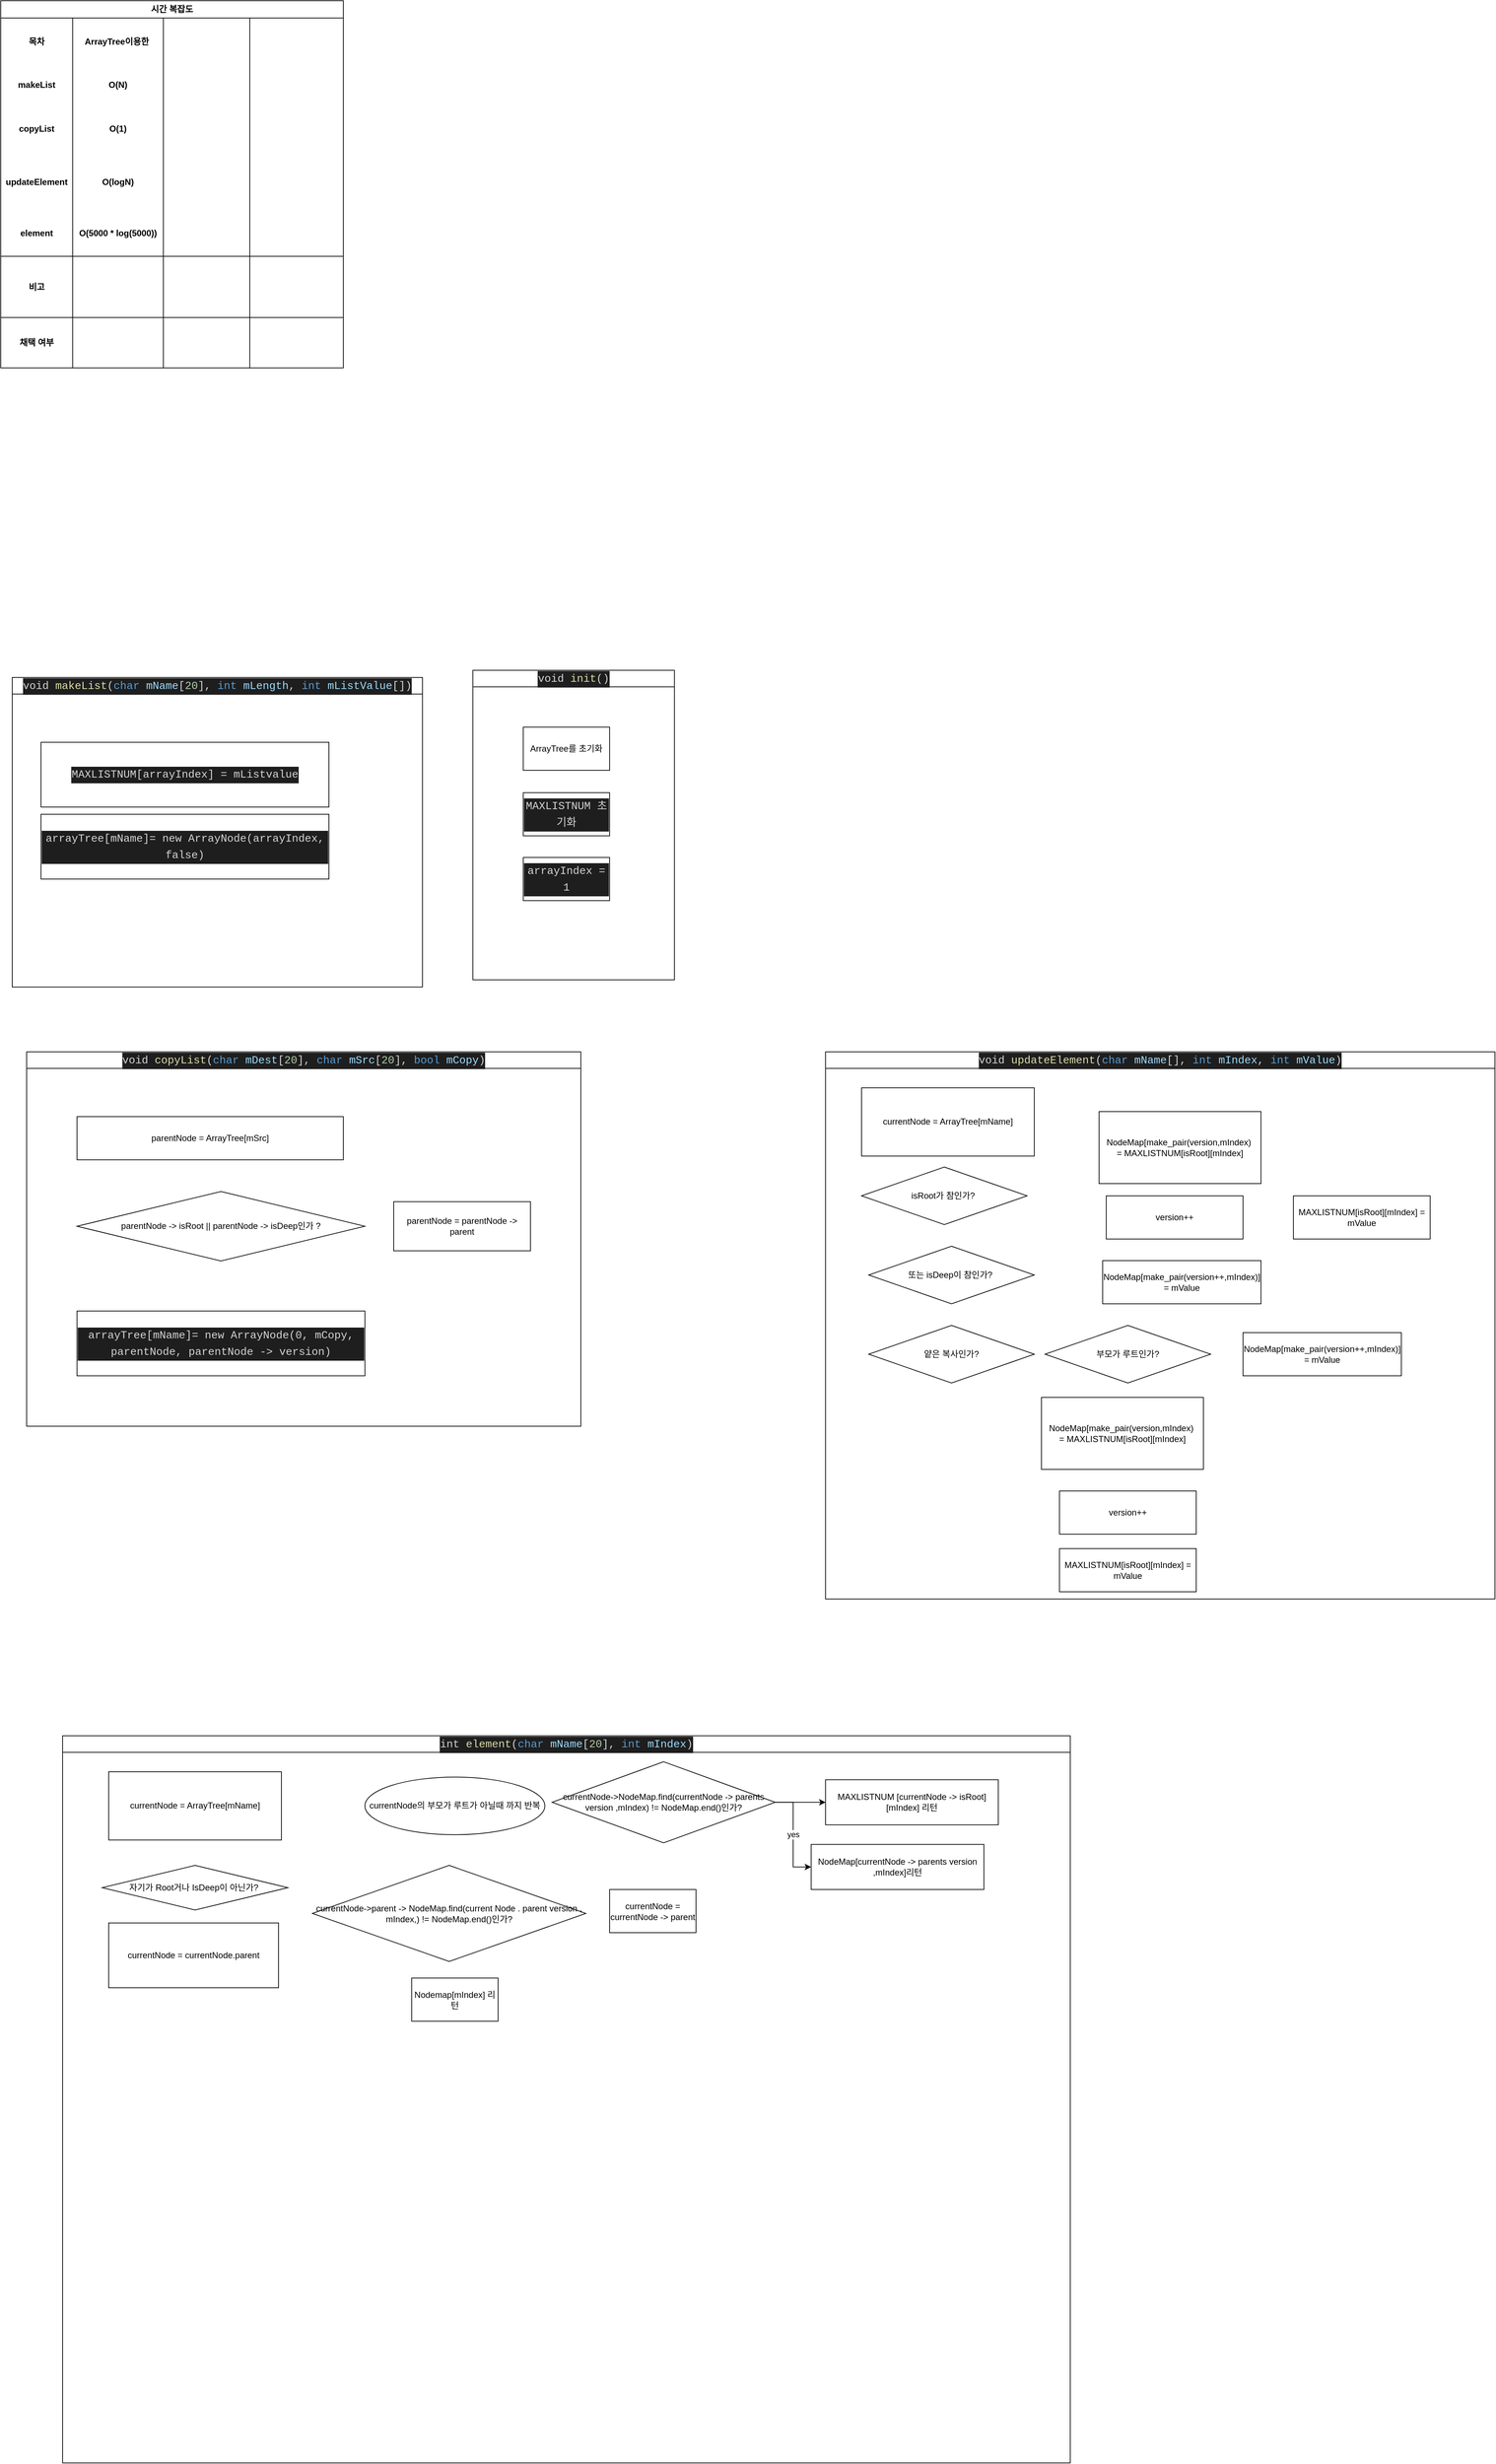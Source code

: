 <mxfile version="22.1.11" type="device">
  <diagram name="페이지-1" id="GTsRmtKWm5ZT1RNgByTL">
    <mxGraphModel dx="1573" dy="951" grid="1" gridSize="10" guides="1" tooltips="1" connect="1" arrows="1" fold="1" page="1" pageScale="1" pageWidth="827" pageHeight="1169" math="0" shadow="0">
      <root>
        <mxCell id="0" />
        <mxCell id="1" parent="0" />
        <mxCell id="srJuSDV8aW2NcNp-gW_o-14" value="시간 복잡도" style="shape=table;startSize=24;container=1;collapsible=1;childLayout=tableLayout;fixedRows=3;rowLines=0;fontStyle=1;align=center;resizeLast=1;html=1;whiteSpace=wrap;" vertex="1" parent="1">
          <mxGeometry x="14" y="100" width="476" height="510.05" as="geometry" />
        </mxCell>
        <mxCell id="srJuSDV8aW2NcNp-gW_o-15" style="shape=tableRow;horizontal=0;startSize=0;swimlaneHead=0;swimlaneBody=0;fillColor=none;collapsible=0;dropTarget=0;points=[[0,0.5],[1,0.5]];portConstraint=eastwest;top=0;left=0;right=0;bottom=0;html=1;align=center;" vertex="1" parent="srJuSDV8aW2NcNp-gW_o-14">
          <mxGeometry y="24" width="476" height="66" as="geometry" />
        </mxCell>
        <mxCell id="srJuSDV8aW2NcNp-gW_o-16" value="목차" style="shape=partialRectangle;connectable=0;fillColor=none;top=0;left=0;bottom=0;right=0;fontStyle=1;overflow=hidden;html=1;whiteSpace=wrap;align=center;" vertex="1" parent="srJuSDV8aW2NcNp-gW_o-15">
          <mxGeometry width="100" height="66" as="geometry">
            <mxRectangle width="100" height="66" as="alternateBounds" />
          </mxGeometry>
        </mxCell>
        <mxCell id="srJuSDV8aW2NcNp-gW_o-17" value="ArrayTree이용한&amp;nbsp;" style="shape=partialRectangle;connectable=0;fillColor=none;top=0;left=0;bottom=0;right=0;fontStyle=1;overflow=hidden;html=1;whiteSpace=wrap;align=center;" vertex="1" parent="srJuSDV8aW2NcNp-gW_o-15">
          <mxGeometry x="100" width="126" height="66" as="geometry">
            <mxRectangle width="126" height="66" as="alternateBounds" />
          </mxGeometry>
        </mxCell>
        <mxCell id="srJuSDV8aW2NcNp-gW_o-18" value="" style="shape=partialRectangle;connectable=0;fillColor=none;top=0;left=0;bottom=0;right=0;align=center;spacingLeft=6;fontStyle=5;overflow=hidden;html=1;whiteSpace=wrap;" vertex="1" parent="srJuSDV8aW2NcNp-gW_o-15">
          <mxGeometry x="226" width="120" height="66" as="geometry">
            <mxRectangle width="120" height="66" as="alternateBounds" />
          </mxGeometry>
        </mxCell>
        <mxCell id="srJuSDV8aW2NcNp-gW_o-19" value="" style="shape=partialRectangle;connectable=0;fillColor=none;top=0;left=0;bottom=0;right=0;align=center;spacingLeft=6;fontStyle=5;overflow=hidden;html=1;whiteSpace=wrap;" vertex="1" parent="srJuSDV8aW2NcNp-gW_o-15">
          <mxGeometry x="346" width="130" height="66" as="geometry">
            <mxRectangle width="130" height="66" as="alternateBounds" />
          </mxGeometry>
        </mxCell>
        <mxCell id="srJuSDV8aW2NcNp-gW_o-24" style="shape=tableRow;horizontal=0;startSize=0;swimlaneHead=0;swimlaneBody=0;fillColor=none;collapsible=0;dropTarget=0;points=[[0,0.5],[1,0.5]];portConstraint=eastwest;top=0;left=0;right=0;bottom=0;html=1;align=center;" vertex="1" parent="srJuSDV8aW2NcNp-gW_o-14">
          <mxGeometry y="90" width="476" height="53" as="geometry" />
        </mxCell>
        <mxCell id="srJuSDV8aW2NcNp-gW_o-25" value="makeList" style="shape=partialRectangle;connectable=0;fillColor=none;top=0;left=0;bottom=0;right=0;fontStyle=1;overflow=hidden;html=1;whiteSpace=wrap;align=center;" vertex="1" parent="srJuSDV8aW2NcNp-gW_o-24">
          <mxGeometry width="100" height="53" as="geometry">
            <mxRectangle width="100" height="53" as="alternateBounds" />
          </mxGeometry>
        </mxCell>
        <mxCell id="srJuSDV8aW2NcNp-gW_o-26" value="O(N)" style="shape=partialRectangle;connectable=0;fillColor=none;top=0;left=0;bottom=0;right=0;fontStyle=1;overflow=hidden;html=1;whiteSpace=wrap;align=center;" vertex="1" parent="srJuSDV8aW2NcNp-gW_o-24">
          <mxGeometry x="100" width="126" height="53" as="geometry">
            <mxRectangle width="126" height="53" as="alternateBounds" />
          </mxGeometry>
        </mxCell>
        <mxCell id="srJuSDV8aW2NcNp-gW_o-27" value="" style="shape=partialRectangle;connectable=0;fillColor=none;top=0;left=0;bottom=0;right=0;align=center;spacingLeft=6;fontStyle=5;overflow=hidden;html=1;whiteSpace=wrap;" vertex="1" parent="srJuSDV8aW2NcNp-gW_o-24">
          <mxGeometry x="226" width="120" height="53" as="geometry">
            <mxRectangle width="120" height="53" as="alternateBounds" />
          </mxGeometry>
        </mxCell>
        <mxCell id="srJuSDV8aW2NcNp-gW_o-28" value="" style="shape=partialRectangle;connectable=0;fillColor=none;top=0;left=0;bottom=0;right=0;align=center;spacingLeft=6;fontStyle=5;overflow=hidden;html=1;whiteSpace=wrap;" vertex="1" parent="srJuSDV8aW2NcNp-gW_o-24">
          <mxGeometry x="346" width="130" height="53" as="geometry">
            <mxRectangle width="130" height="53" as="alternateBounds" />
          </mxGeometry>
        </mxCell>
        <mxCell id="srJuSDV8aW2NcNp-gW_o-33" value="" style="shape=tableRow;horizontal=0;startSize=0;swimlaneHead=0;swimlaneBody=0;fillColor=none;collapsible=0;dropTarget=0;points=[[0,0.5],[1,0.5]];portConstraint=eastwest;top=0;left=0;right=0;bottom=0;html=1;align=center;" vertex="1" parent="srJuSDV8aW2NcNp-gW_o-14">
          <mxGeometry y="143" width="476" height="70" as="geometry" />
        </mxCell>
        <mxCell id="srJuSDV8aW2NcNp-gW_o-34" value="copyList" style="shape=partialRectangle;connectable=0;fillColor=none;top=0;left=0;bottom=0;right=0;fontStyle=1;overflow=hidden;html=1;whiteSpace=wrap;align=center;" vertex="1" parent="srJuSDV8aW2NcNp-gW_o-33">
          <mxGeometry width="100" height="70" as="geometry">
            <mxRectangle width="100" height="70" as="alternateBounds" />
          </mxGeometry>
        </mxCell>
        <mxCell id="srJuSDV8aW2NcNp-gW_o-35" value="O(1)" style="shape=partialRectangle;connectable=0;fillColor=none;top=0;left=0;bottom=0;right=0;fontStyle=1;overflow=hidden;html=1;whiteSpace=wrap;align=center;" vertex="1" parent="srJuSDV8aW2NcNp-gW_o-33">
          <mxGeometry x="100" width="126" height="70" as="geometry">
            <mxRectangle width="126" height="70" as="alternateBounds" />
          </mxGeometry>
        </mxCell>
        <mxCell id="srJuSDV8aW2NcNp-gW_o-36" value="" style="shape=partialRectangle;connectable=0;fillColor=none;top=0;left=0;bottom=0;right=0;align=center;spacingLeft=6;fontStyle=5;overflow=hidden;html=1;whiteSpace=wrap;" vertex="1" parent="srJuSDV8aW2NcNp-gW_o-33">
          <mxGeometry x="226" width="120" height="70" as="geometry">
            <mxRectangle width="120" height="70" as="alternateBounds" />
          </mxGeometry>
        </mxCell>
        <mxCell id="srJuSDV8aW2NcNp-gW_o-37" value="" style="shape=partialRectangle;connectable=0;fillColor=none;top=0;left=0;bottom=0;right=0;align=center;spacingLeft=6;fontStyle=5;overflow=hidden;html=1;whiteSpace=wrap;" vertex="1" parent="srJuSDV8aW2NcNp-gW_o-33">
          <mxGeometry x="346" width="130" height="70" as="geometry">
            <mxRectangle width="130" height="70" as="alternateBounds" />
          </mxGeometry>
        </mxCell>
        <mxCell id="srJuSDV8aW2NcNp-gW_o-42" style="shape=tableRow;horizontal=0;startSize=0;swimlaneHead=0;swimlaneBody=0;fillColor=none;collapsible=0;dropTarget=0;points=[[0,0.5],[1,0.5]];portConstraint=eastwest;top=0;left=0;right=0;bottom=0;html=1;align=center;" vertex="1" parent="srJuSDV8aW2NcNp-gW_o-14">
          <mxGeometry y="213" width="476" height="77" as="geometry" />
        </mxCell>
        <mxCell id="srJuSDV8aW2NcNp-gW_o-43" value="updateElement" style="shape=partialRectangle;connectable=0;fillColor=none;top=0;left=0;bottom=0;right=0;fontStyle=1;overflow=hidden;html=1;whiteSpace=wrap;align=center;" vertex="1" parent="srJuSDV8aW2NcNp-gW_o-42">
          <mxGeometry width="100" height="77" as="geometry">
            <mxRectangle width="100" height="77" as="alternateBounds" />
          </mxGeometry>
        </mxCell>
        <mxCell id="srJuSDV8aW2NcNp-gW_o-44" value="O(logN)" style="shape=partialRectangle;connectable=0;fillColor=none;top=0;left=0;bottom=0;right=0;fontStyle=1;overflow=hidden;html=1;whiteSpace=wrap;align=center;" vertex="1" parent="srJuSDV8aW2NcNp-gW_o-42">
          <mxGeometry x="100" width="126" height="77" as="geometry">
            <mxRectangle width="126" height="77" as="alternateBounds" />
          </mxGeometry>
        </mxCell>
        <mxCell id="srJuSDV8aW2NcNp-gW_o-45" value="" style="shape=partialRectangle;connectable=0;fillColor=none;top=0;left=0;bottom=0;right=0;align=center;spacingLeft=6;fontStyle=5;overflow=hidden;html=1;whiteSpace=wrap;" vertex="1" parent="srJuSDV8aW2NcNp-gW_o-42">
          <mxGeometry x="226" width="120" height="77" as="geometry">
            <mxRectangle width="120" height="77" as="alternateBounds" />
          </mxGeometry>
        </mxCell>
        <mxCell id="srJuSDV8aW2NcNp-gW_o-46" value="" style="shape=partialRectangle;connectable=0;fillColor=none;top=0;left=0;bottom=0;right=0;align=center;spacingLeft=6;fontStyle=5;overflow=hidden;html=1;whiteSpace=wrap;" vertex="1" parent="srJuSDV8aW2NcNp-gW_o-42">
          <mxGeometry x="346" width="130" height="77" as="geometry">
            <mxRectangle width="130" height="77" as="alternateBounds" />
          </mxGeometry>
        </mxCell>
        <mxCell id="srJuSDV8aW2NcNp-gW_o-60" style="shape=tableRow;horizontal=0;startSize=0;swimlaneHead=0;swimlaneBody=0;fillColor=none;collapsible=0;dropTarget=0;points=[[0,0.5],[1,0.5]];portConstraint=eastwest;top=0;left=0;right=0;bottom=1;html=1;align=center;" vertex="1" parent="srJuSDV8aW2NcNp-gW_o-14">
          <mxGeometry y="290" width="476" height="65" as="geometry" />
        </mxCell>
        <mxCell id="srJuSDV8aW2NcNp-gW_o-61" value="element" style="shape=partialRectangle;connectable=0;fillColor=none;top=0;left=0;bottom=0;right=0;fontStyle=1;overflow=hidden;html=1;whiteSpace=wrap;align=center;" vertex="1" parent="srJuSDV8aW2NcNp-gW_o-60">
          <mxGeometry width="100" height="65" as="geometry">
            <mxRectangle width="100" height="65" as="alternateBounds" />
          </mxGeometry>
        </mxCell>
        <mxCell id="srJuSDV8aW2NcNp-gW_o-62" value="O(5000 * log(5000))" style="shape=partialRectangle;connectable=0;fillColor=none;top=0;left=0;bottom=0;right=0;fontStyle=1;overflow=hidden;html=1;whiteSpace=wrap;align=center;" vertex="1" parent="srJuSDV8aW2NcNp-gW_o-60">
          <mxGeometry x="100" width="126" height="65" as="geometry">
            <mxRectangle width="126" height="65" as="alternateBounds" />
          </mxGeometry>
        </mxCell>
        <mxCell id="srJuSDV8aW2NcNp-gW_o-63" value="" style="shape=partialRectangle;connectable=0;fillColor=none;top=0;left=0;bottom=0;right=0;align=center;spacingLeft=6;fontStyle=5;overflow=hidden;html=1;whiteSpace=wrap;" vertex="1" parent="srJuSDV8aW2NcNp-gW_o-60">
          <mxGeometry x="226" width="120" height="65" as="geometry">
            <mxRectangle width="120" height="65" as="alternateBounds" />
          </mxGeometry>
        </mxCell>
        <mxCell id="srJuSDV8aW2NcNp-gW_o-64" value="" style="shape=partialRectangle;connectable=0;fillColor=none;top=0;left=0;bottom=0;right=0;align=center;spacingLeft=6;fontStyle=5;overflow=hidden;html=1;whiteSpace=wrap;" vertex="1" parent="srJuSDV8aW2NcNp-gW_o-60">
          <mxGeometry x="346" width="130" height="65" as="geometry">
            <mxRectangle width="130" height="65" as="alternateBounds" />
          </mxGeometry>
        </mxCell>
        <mxCell id="srJuSDV8aW2NcNp-gW_o-69" value="" style="shape=tableRow;horizontal=0;startSize=0;swimlaneHead=0;swimlaneBody=0;fillColor=none;collapsible=0;dropTarget=0;points=[[0,0.5],[1,0.5]];portConstraint=eastwest;top=0;left=0;right=0;bottom=1;html=1;align=center;" vertex="1" parent="srJuSDV8aW2NcNp-gW_o-14">
          <mxGeometry y="355" width="476" height="85" as="geometry" />
        </mxCell>
        <mxCell id="srJuSDV8aW2NcNp-gW_o-70" value="비고" style="shape=partialRectangle;connectable=0;fillColor=none;top=0;left=0;bottom=0;right=0;fontStyle=1;overflow=hidden;html=1;whiteSpace=wrap;align=center;" vertex="1" parent="srJuSDV8aW2NcNp-gW_o-69">
          <mxGeometry width="100" height="85" as="geometry">
            <mxRectangle width="100" height="85" as="alternateBounds" />
          </mxGeometry>
        </mxCell>
        <mxCell id="srJuSDV8aW2NcNp-gW_o-71" value="" style="shape=partialRectangle;connectable=0;fillColor=none;top=0;left=0;bottom=0;right=0;fontStyle=1;overflow=hidden;html=1;whiteSpace=wrap;align=center;" vertex="1" parent="srJuSDV8aW2NcNp-gW_o-69">
          <mxGeometry x="100" width="126" height="85" as="geometry">
            <mxRectangle width="126" height="85" as="alternateBounds" />
          </mxGeometry>
        </mxCell>
        <mxCell id="srJuSDV8aW2NcNp-gW_o-72" value="" style="shape=partialRectangle;connectable=0;fillColor=none;top=0;left=0;bottom=0;right=0;align=center;spacingLeft=6;fontStyle=5;overflow=hidden;html=1;whiteSpace=wrap;" vertex="1" parent="srJuSDV8aW2NcNp-gW_o-69">
          <mxGeometry x="226" width="120" height="85" as="geometry">
            <mxRectangle width="120" height="85" as="alternateBounds" />
          </mxGeometry>
        </mxCell>
        <mxCell id="srJuSDV8aW2NcNp-gW_o-73" value="" style="shape=partialRectangle;connectable=0;fillColor=none;top=0;left=0;bottom=0;right=0;align=center;spacingLeft=6;fontStyle=5;overflow=hidden;html=1;whiteSpace=wrap;" vertex="1" parent="srJuSDV8aW2NcNp-gW_o-69">
          <mxGeometry x="346" width="130" height="85" as="geometry">
            <mxRectangle width="130" height="85" as="alternateBounds" />
          </mxGeometry>
        </mxCell>
        <mxCell id="srJuSDV8aW2NcNp-gW_o-78" style="shape=tableRow;horizontal=0;startSize=0;swimlaneHead=0;swimlaneBody=0;fillColor=none;collapsible=0;dropTarget=0;points=[[0,0.5],[1,0.5]];portConstraint=eastwest;top=0;left=0;right=0;bottom=1;html=1;align=center;" vertex="1" parent="srJuSDV8aW2NcNp-gW_o-14">
          <mxGeometry y="440" width="476" height="70" as="geometry" />
        </mxCell>
        <mxCell id="srJuSDV8aW2NcNp-gW_o-79" value="채택 여부&lt;br&gt;" style="shape=partialRectangle;connectable=0;fillColor=none;top=0;left=0;bottom=0;right=0;fontStyle=1;overflow=hidden;html=1;whiteSpace=wrap;align=center;" vertex="1" parent="srJuSDV8aW2NcNp-gW_o-78">
          <mxGeometry width="100" height="70" as="geometry">
            <mxRectangle width="100" height="70" as="alternateBounds" />
          </mxGeometry>
        </mxCell>
        <mxCell id="srJuSDV8aW2NcNp-gW_o-80" value="" style="shape=partialRectangle;connectable=0;fillColor=none;top=0;left=0;bottom=0;right=0;fontStyle=1;overflow=hidden;html=1;whiteSpace=wrap;align=center;" vertex="1" parent="srJuSDV8aW2NcNp-gW_o-78">
          <mxGeometry x="100" width="126" height="70" as="geometry">
            <mxRectangle width="126" height="70" as="alternateBounds" />
          </mxGeometry>
        </mxCell>
        <mxCell id="srJuSDV8aW2NcNp-gW_o-81" value="" style="shape=partialRectangle;connectable=0;fillColor=none;top=0;left=0;bottom=0;right=0;align=center;spacingLeft=6;fontStyle=5;overflow=hidden;html=1;whiteSpace=wrap;" vertex="1" parent="srJuSDV8aW2NcNp-gW_o-78">
          <mxGeometry x="226" width="120" height="70" as="geometry">
            <mxRectangle width="120" height="70" as="alternateBounds" />
          </mxGeometry>
        </mxCell>
        <mxCell id="srJuSDV8aW2NcNp-gW_o-82" value="" style="shape=partialRectangle;connectable=0;fillColor=none;top=0;left=0;bottom=0;right=0;align=center;spacingLeft=6;fontStyle=5;overflow=hidden;html=1;whiteSpace=wrap;" vertex="1" parent="srJuSDV8aW2NcNp-gW_o-78">
          <mxGeometry x="346" width="130" height="70" as="geometry">
            <mxRectangle width="130" height="70" as="alternateBounds" />
          </mxGeometry>
        </mxCell>
        <mxCell id="srJuSDV8aW2NcNp-gW_o-94" value="&lt;div style=&quot;color: rgb(212, 212, 212); background-color: rgb(30, 30, 30); font-family: Menlo, Monaco, &amp;quot;Courier New&amp;quot;, monospace; font-weight: normal; font-size: 15px; line-height: 23px;&quot;&gt;void &lt;span style=&quot;color: #dcdcaa;&quot;&gt;makeList&lt;/span&gt;(&lt;span style=&quot;color: #569cd6;&quot;&gt;char&lt;/span&gt; &lt;span style=&quot;color: #9cdcfe;&quot;&gt;mName&lt;/span&gt;[&lt;span style=&quot;color: #b5cea8;&quot;&gt;20&lt;/span&gt;], &lt;span style=&quot;color: #569cd6;&quot;&gt;int&lt;/span&gt; &lt;span style=&quot;color: #9cdcfe;&quot;&gt;mLength&lt;/span&gt;, &lt;span style=&quot;color: #569cd6;&quot;&gt;int&lt;/span&gt; &lt;span style=&quot;color: #9cdcfe;&quot;&gt;mListValue&lt;/span&gt;[])&lt;/div&gt;" style="swimlane;whiteSpace=wrap;html=1;" vertex="1" parent="1">
          <mxGeometry x="30" y="1040" width="570" height="430" as="geometry" />
        </mxCell>
        <mxCell id="srJuSDV8aW2NcNp-gW_o-102" value="&lt;div style=&quot;color: rgb(212, 212, 212); background-color: rgb(30, 30, 30); font-family: Menlo, Monaco, &amp;quot;Courier New&amp;quot;, monospace; font-size: 15px; line-height: 23px;&quot;&gt;&lt;div style=&quot;line-height: 23px;&quot;&gt;arrayTree[mName]= new ArrayNode(arrayIndex, false)&lt;/div&gt;&lt;/div&gt;" style="whiteSpace=wrap;html=1;" vertex="1" parent="srJuSDV8aW2NcNp-gW_o-94">
          <mxGeometry x="40" y="190" width="400" height="90" as="geometry" />
        </mxCell>
        <mxCell id="srJuSDV8aW2NcNp-gW_o-101" value="&lt;div style=&quot;color: rgb(212, 212, 212); background-color: rgb(30, 30, 30); font-family: Menlo, Monaco, &amp;quot;Courier New&amp;quot;, monospace; font-size: 15px; line-height: 23px;&quot;&gt;MAXLISTNUM[arrayIndex] = mListvalue&lt;/div&gt;" style="whiteSpace=wrap;html=1;" vertex="1" parent="srJuSDV8aW2NcNp-gW_o-94">
          <mxGeometry x="40" y="90" width="400" height="90" as="geometry" />
        </mxCell>
        <mxCell id="srJuSDV8aW2NcNp-gW_o-96" value="&lt;div style=&quot;color: rgb(212, 212, 212); background-color: rgb(30, 30, 30); font-family: Menlo, Monaco, &amp;quot;Courier New&amp;quot;, monospace; font-weight: normal; font-size: 15px; line-height: 23px;&quot;&gt;&lt;div style=&quot;line-height: 23px;&quot;&gt;void &lt;span style=&quot;color: #dcdcaa;&quot;&gt;init&lt;/span&gt;()&lt;/div&gt;&lt;/div&gt;" style="swimlane;whiteSpace=wrap;html=1;" vertex="1" parent="1">
          <mxGeometry x="670" y="1030" width="280" height="430" as="geometry" />
        </mxCell>
        <mxCell id="srJuSDV8aW2NcNp-gW_o-97" value="ArrayTree를 초기화" style="whiteSpace=wrap;html=1;" vertex="1" parent="srJuSDV8aW2NcNp-gW_o-96">
          <mxGeometry x="70" y="79" width="120" height="60" as="geometry" />
        </mxCell>
        <mxCell id="srJuSDV8aW2NcNp-gW_o-99" value="&lt;div style=&quot;color: rgb(212, 212, 212); background-color: rgb(30, 30, 30); font-family: Menlo, Monaco, &amp;quot;Courier New&amp;quot;, monospace; font-size: 15px; line-height: 23px;&quot;&gt;MAXLISTNUM 초기화&lt;/div&gt;" style="whiteSpace=wrap;html=1;" vertex="1" parent="srJuSDV8aW2NcNp-gW_o-96">
          <mxGeometry x="70" y="170" width="120" height="60" as="geometry" />
        </mxCell>
        <mxCell id="srJuSDV8aW2NcNp-gW_o-100" value="&lt;div style=&quot;color: rgb(212, 212, 212); background-color: rgb(30, 30, 30); font-family: Menlo, Monaco, &amp;quot;Courier New&amp;quot;, monospace; font-size: 15px; line-height: 23px;&quot;&gt;arrayIndex = 1&lt;/div&gt;" style="whiteSpace=wrap;html=1;" vertex="1" parent="srJuSDV8aW2NcNp-gW_o-96">
          <mxGeometry x="70" y="260" width="120" height="60" as="geometry" />
        </mxCell>
        <mxCell id="srJuSDV8aW2NcNp-gW_o-103" value="&lt;div style=&quot;color: rgb(212, 212, 212); background-color: rgb(30, 30, 30); font-family: Menlo, Monaco, &amp;quot;Courier New&amp;quot;, monospace; font-weight: normal; font-size: 15px; line-height: 23px;&quot;&gt;void &lt;span style=&quot;color: #dcdcaa;&quot;&gt;copyList&lt;/span&gt;(&lt;span style=&quot;color: #569cd6;&quot;&gt;char&lt;/span&gt; &lt;span style=&quot;color: #9cdcfe;&quot;&gt;mDest&lt;/span&gt;[&lt;span style=&quot;color: #b5cea8;&quot;&gt;20&lt;/span&gt;], &lt;span style=&quot;color: #569cd6;&quot;&gt;char&lt;/span&gt; &lt;span style=&quot;color: #9cdcfe;&quot;&gt;mSrc&lt;/span&gt;[&lt;span style=&quot;color: #b5cea8;&quot;&gt;20&lt;/span&gt;], &lt;span style=&quot;color: #569cd6;&quot;&gt;bool&lt;/span&gt; &lt;span style=&quot;color: #9cdcfe;&quot;&gt;mCopy&lt;/span&gt;)&lt;/div&gt;" style="swimlane;whiteSpace=wrap;html=1;" vertex="1" parent="1">
          <mxGeometry x="50" y="1560" width="770" height="520" as="geometry" />
        </mxCell>
        <mxCell id="srJuSDV8aW2NcNp-gW_o-104" value="&lt;div style=&quot;color: rgb(212, 212, 212); background-color: rgb(30, 30, 30); font-family: Menlo, Monaco, &amp;quot;Courier New&amp;quot;, monospace; font-size: 15px; line-height: 23px;&quot;&gt;&lt;div style=&quot;line-height: 23px;&quot;&gt;arrayTree[mName]= new ArrayNode(0, mCopy, parentNode, parentNode -&amp;gt; version)&lt;/div&gt;&lt;/div&gt;" style="whiteSpace=wrap;html=1;" vertex="1" parent="srJuSDV8aW2NcNp-gW_o-103">
          <mxGeometry x="70" y="360" width="400" height="90" as="geometry" />
        </mxCell>
        <mxCell id="srJuSDV8aW2NcNp-gW_o-105" value="parentNode = ArrayTree[mSrc]" style="rounded=0;whiteSpace=wrap;html=1;" vertex="1" parent="srJuSDV8aW2NcNp-gW_o-103">
          <mxGeometry x="70" y="90" width="370" height="60" as="geometry" />
        </mxCell>
        <mxCell id="srJuSDV8aW2NcNp-gW_o-106" value="parentNode -&amp;gt; isRoot || parentNode -&amp;gt; isDeep인가 ?" style="rounded=0;whiteSpace=wrap;html=1;shape=rhombus;perimeter=rhombusPerimeter;" vertex="1" parent="srJuSDV8aW2NcNp-gW_o-103">
          <mxGeometry x="70" y="194" width="400" height="96.5" as="geometry" />
        </mxCell>
        <mxCell id="srJuSDV8aW2NcNp-gW_o-107" value="parentNode = parentNode -&amp;gt; parent" style="whiteSpace=wrap;html=1;" vertex="1" parent="srJuSDV8aW2NcNp-gW_o-103">
          <mxGeometry x="510" y="208.13" width="190" height="68.25" as="geometry" />
        </mxCell>
        <mxCell id="srJuSDV8aW2NcNp-gW_o-118" value="&lt;div style=&quot;color: rgb(212, 212, 212); background-color: rgb(30, 30, 30); font-family: Menlo, Monaco, &amp;quot;Courier New&amp;quot;, monospace; font-weight: normal; font-size: 15px; line-height: 23px;&quot;&gt;void &lt;span style=&quot;color: #dcdcaa;&quot;&gt;updateElement&lt;/span&gt;(&lt;span style=&quot;color: #569cd6;&quot;&gt;char&lt;/span&gt; &lt;span style=&quot;color: #9cdcfe;&quot;&gt;mName&lt;/span&gt;[], &lt;span style=&quot;color: #569cd6;&quot;&gt;int&lt;/span&gt; &lt;span style=&quot;color: #9cdcfe;&quot;&gt;mIndex&lt;/span&gt;, &lt;span style=&quot;color: #569cd6;&quot;&gt;int&lt;/span&gt; &lt;span style=&quot;color: #9cdcfe;&quot;&gt;mValue&lt;/span&gt;)&lt;/div&gt;" style="swimlane;whiteSpace=wrap;html=1;" vertex="1" parent="1">
          <mxGeometry x="1160" y="1560" width="930" height="760" as="geometry" />
        </mxCell>
        <mxCell id="srJuSDV8aW2NcNp-gW_o-112" value="isRoot가 참인가?&amp;nbsp;" style="rhombus;whiteSpace=wrap;html=1;" vertex="1" parent="srJuSDV8aW2NcNp-gW_o-118">
          <mxGeometry x="50" y="160" width="230" height="80" as="geometry" />
        </mxCell>
        <mxCell id="srJuSDV8aW2NcNp-gW_o-119" value="currentNode = ArrayTree[mName]" style="whiteSpace=wrap;html=1;" vertex="1" parent="srJuSDV8aW2NcNp-gW_o-118">
          <mxGeometry x="50" y="50" width="240" height="94.75" as="geometry" />
        </mxCell>
        <mxCell id="srJuSDV8aW2NcNp-gW_o-121" value="또는 isDeep이 참인가?&amp;nbsp;" style="rhombus;whiteSpace=wrap;html=1;" vertex="1" parent="srJuSDV8aW2NcNp-gW_o-118">
          <mxGeometry x="60" y="270" width="230" height="80" as="geometry" />
        </mxCell>
        <mxCell id="srJuSDV8aW2NcNp-gW_o-122" value="얕은 복사인가?" style="rhombus;whiteSpace=wrap;html=1;" vertex="1" parent="srJuSDV8aW2NcNp-gW_o-118">
          <mxGeometry x="60" y="380" width="230" height="80" as="geometry" />
        </mxCell>
        <mxCell id="srJuSDV8aW2NcNp-gW_o-123" value="부모가 루트인가?" style="rhombus;whiteSpace=wrap;html=1;" vertex="1" parent="srJuSDV8aW2NcNp-gW_o-118">
          <mxGeometry x="305" y="380" width="230" height="80" as="geometry" />
        </mxCell>
        <mxCell id="srJuSDV8aW2NcNp-gW_o-133" value="NodeMap[make_pair(version++,mIndex)] = mValue" style="whiteSpace=wrap;html=1;" vertex="1" parent="srJuSDV8aW2NcNp-gW_o-118">
          <mxGeometry x="385" y="290" width="220" height="60" as="geometry" />
        </mxCell>
        <mxCell id="srJuSDV8aW2NcNp-gW_o-134" value="MAXLISTNUM[isRoot][mIndex] = mValue" style="whiteSpace=wrap;html=1;" vertex="1" parent="srJuSDV8aW2NcNp-gW_o-118">
          <mxGeometry x="650" y="200" width="190" height="60" as="geometry" />
        </mxCell>
        <mxCell id="srJuSDV8aW2NcNp-gW_o-152" value="NodeMap[make_pair(version,mIndex)&amp;nbsp;&lt;br&gt;= MAXLISTNUM[isRoot][mIndex]" style="whiteSpace=wrap;html=1;" vertex="1" parent="srJuSDV8aW2NcNp-gW_o-118">
          <mxGeometry x="380" y="83" width="225" height="100" as="geometry" />
        </mxCell>
        <mxCell id="srJuSDV8aW2NcNp-gW_o-155" value="version++" style="whiteSpace=wrap;html=1;" vertex="1" parent="srJuSDV8aW2NcNp-gW_o-118">
          <mxGeometry x="390" y="200" width="190" height="60" as="geometry" />
        </mxCell>
        <mxCell id="srJuSDV8aW2NcNp-gW_o-132" value="MAXLISTNUM[isRoot][mIndex] = mValue" style="whiteSpace=wrap;html=1;" vertex="1" parent="srJuSDV8aW2NcNp-gW_o-118">
          <mxGeometry x="325" y="690" width="190" height="60" as="geometry" />
        </mxCell>
        <mxCell id="srJuSDV8aW2NcNp-gW_o-157" value="NodeMap[make_pair(version,mIndex)&amp;nbsp;&lt;br&gt;= MAXLISTNUM[isRoot][mIndex]" style="whiteSpace=wrap;html=1;" vertex="1" parent="srJuSDV8aW2NcNp-gW_o-118">
          <mxGeometry x="300" y="480" width="225" height="100" as="geometry" />
        </mxCell>
        <mxCell id="srJuSDV8aW2NcNp-gW_o-158" value="version++" style="whiteSpace=wrap;html=1;" vertex="1" parent="srJuSDV8aW2NcNp-gW_o-118">
          <mxGeometry x="325" y="610" width="190" height="60" as="geometry" />
        </mxCell>
        <mxCell id="srJuSDV8aW2NcNp-gW_o-159" value="NodeMap[make_pair(version++,mIndex)] = mValue" style="whiteSpace=wrap;html=1;" vertex="1" parent="srJuSDV8aW2NcNp-gW_o-118">
          <mxGeometry x="580" y="390" width="220" height="60" as="geometry" />
        </mxCell>
        <mxCell id="srJuSDV8aW2NcNp-gW_o-140" value="&lt;div style=&quot;color: rgb(212, 212, 212); background-color: rgb(30, 30, 30); font-family: Menlo, Monaco, &amp;quot;Courier New&amp;quot;, monospace; font-weight: normal; font-size: 15px; line-height: 23px;&quot;&gt;int &lt;span style=&quot;color: #dcdcaa;&quot;&gt;element&lt;/span&gt;(&lt;span style=&quot;color: #569cd6;&quot;&gt;char&lt;/span&gt; &lt;span style=&quot;color: #9cdcfe;&quot;&gt;mName&lt;/span&gt;[&lt;span style=&quot;color: #b5cea8;&quot;&gt;20&lt;/span&gt;], &lt;span style=&quot;color: #569cd6;&quot;&gt;int&lt;/span&gt; &lt;span style=&quot;color: #9cdcfe;&quot;&gt;mIndex&lt;/span&gt;)&lt;/div&gt;" style="swimlane;whiteSpace=wrap;html=1;" vertex="1" parent="1">
          <mxGeometry x="100" y="2510" width="1400" height="1010" as="geometry" />
        </mxCell>
        <mxCell id="srJuSDV8aW2NcNp-gW_o-141" value="자기가 Root거나 IsDeep이 아닌가?&amp;nbsp;" style="rounded=0;whiteSpace=wrap;html=1;shape=rhombus;perimeter=rhombusPerimeter;" vertex="1" parent="srJuSDV8aW2NcNp-gW_o-140">
          <mxGeometry x="55" y="180" width="258" height="62" as="geometry" />
        </mxCell>
        <mxCell id="srJuSDV8aW2NcNp-gW_o-142" value="currentNode = ArrayTree[mName]" style="whiteSpace=wrap;html=1;" vertex="1" parent="srJuSDV8aW2NcNp-gW_o-140">
          <mxGeometry x="64" y="50" width="240" height="94.75" as="geometry" />
        </mxCell>
        <mxCell id="srJuSDV8aW2NcNp-gW_o-143" value="currentNode = currentNode.parent" style="whiteSpace=wrap;html=1;" vertex="1" parent="srJuSDV8aW2NcNp-gW_o-140">
          <mxGeometry x="64" y="260" width="236" height="90" as="geometry" />
        </mxCell>
        <mxCell id="srJuSDV8aW2NcNp-gW_o-145" value="currentNode-&amp;gt;parent -&amp;gt; NodeMap.find(current Node . parent version , mIndex,) != NodeMap.end()인가?" style="whiteSpace=wrap;html=1;shape=rhombus;perimeter=rhombusPerimeter;" vertex="1" parent="srJuSDV8aW2NcNp-gW_o-140">
          <mxGeometry x="347" y="180" width="380" height="133.5" as="geometry" />
        </mxCell>
        <mxCell id="srJuSDV8aW2NcNp-gW_o-146" value="currentNode의 부모가 루트가 아닐때 까지 반복" style="ellipse;whiteSpace=wrap;html=1;" vertex="1" parent="srJuSDV8aW2NcNp-gW_o-140">
          <mxGeometry x="420" y="57.38" width="250" height="80" as="geometry" />
        </mxCell>
        <mxCell id="srJuSDV8aW2NcNp-gW_o-147" value="Nodemap[mIndex] 리턴" style="rounded=0;whiteSpace=wrap;html=1;" vertex="1" parent="srJuSDV8aW2NcNp-gW_o-140">
          <mxGeometry x="485" y="336.5" width="120" height="60" as="geometry" />
        </mxCell>
        <mxCell id="srJuSDV8aW2NcNp-gW_o-148" value="currentNode = currentNode -&amp;gt; parent" style="rounded=0;whiteSpace=wrap;html=1;" vertex="1" parent="srJuSDV8aW2NcNp-gW_o-140">
          <mxGeometry x="760" y="213.5" width="120" height="60" as="geometry" />
        </mxCell>
        <mxCell id="srJuSDV8aW2NcNp-gW_o-149" value="NodeMap[currentNode -&amp;gt; parents version ,mIndex]리턴" style="rounded=0;whiteSpace=wrap;html=1;" vertex="1" parent="srJuSDV8aW2NcNp-gW_o-140">
          <mxGeometry x="1040" y="150.88" width="240" height="62.62" as="geometry" />
        </mxCell>
        <mxCell id="srJuSDV8aW2NcNp-gW_o-173" value="" style="edgeStyle=orthogonalEdgeStyle;rounded=0;orthogonalLoop=1;jettySize=auto;html=1;" edge="1" parent="srJuSDV8aW2NcNp-gW_o-140" source="srJuSDV8aW2NcNp-gW_o-161" target="srJuSDV8aW2NcNp-gW_o-172">
          <mxGeometry relative="1" as="geometry" />
        </mxCell>
        <mxCell id="srJuSDV8aW2NcNp-gW_o-174" value="yes" style="edgeStyle=orthogonalEdgeStyle;rounded=0;orthogonalLoop=1;jettySize=auto;html=1;entryX=0;entryY=0.5;entryDx=0;entryDy=0;" edge="1" parent="srJuSDV8aW2NcNp-gW_o-140" source="srJuSDV8aW2NcNp-gW_o-161" target="srJuSDV8aW2NcNp-gW_o-149">
          <mxGeometry relative="1" as="geometry" />
        </mxCell>
        <mxCell id="srJuSDV8aW2NcNp-gW_o-161" value="currentNode-&amp;gt;NodeMap.find(currentNode -&amp;gt; parents version ,mIndex) != NodeMap.end()인가?" style="whiteSpace=wrap;html=1;shape=rhombus;perimeter=rhombusPerimeter;" vertex="1" parent="srJuSDV8aW2NcNp-gW_o-140">
          <mxGeometry x="680" y="36.07" width="310" height="112.62" as="geometry" />
        </mxCell>
        <mxCell id="srJuSDV8aW2NcNp-gW_o-172" value="MAXLISTNUM [currentNode -&amp;gt; isRoot][mIndex] 리턴" style="rounded=0;whiteSpace=wrap;html=1;" vertex="1" parent="srJuSDV8aW2NcNp-gW_o-140">
          <mxGeometry x="1060" y="61.07" width="240" height="62.62" as="geometry" />
        </mxCell>
      </root>
    </mxGraphModel>
  </diagram>
</mxfile>
